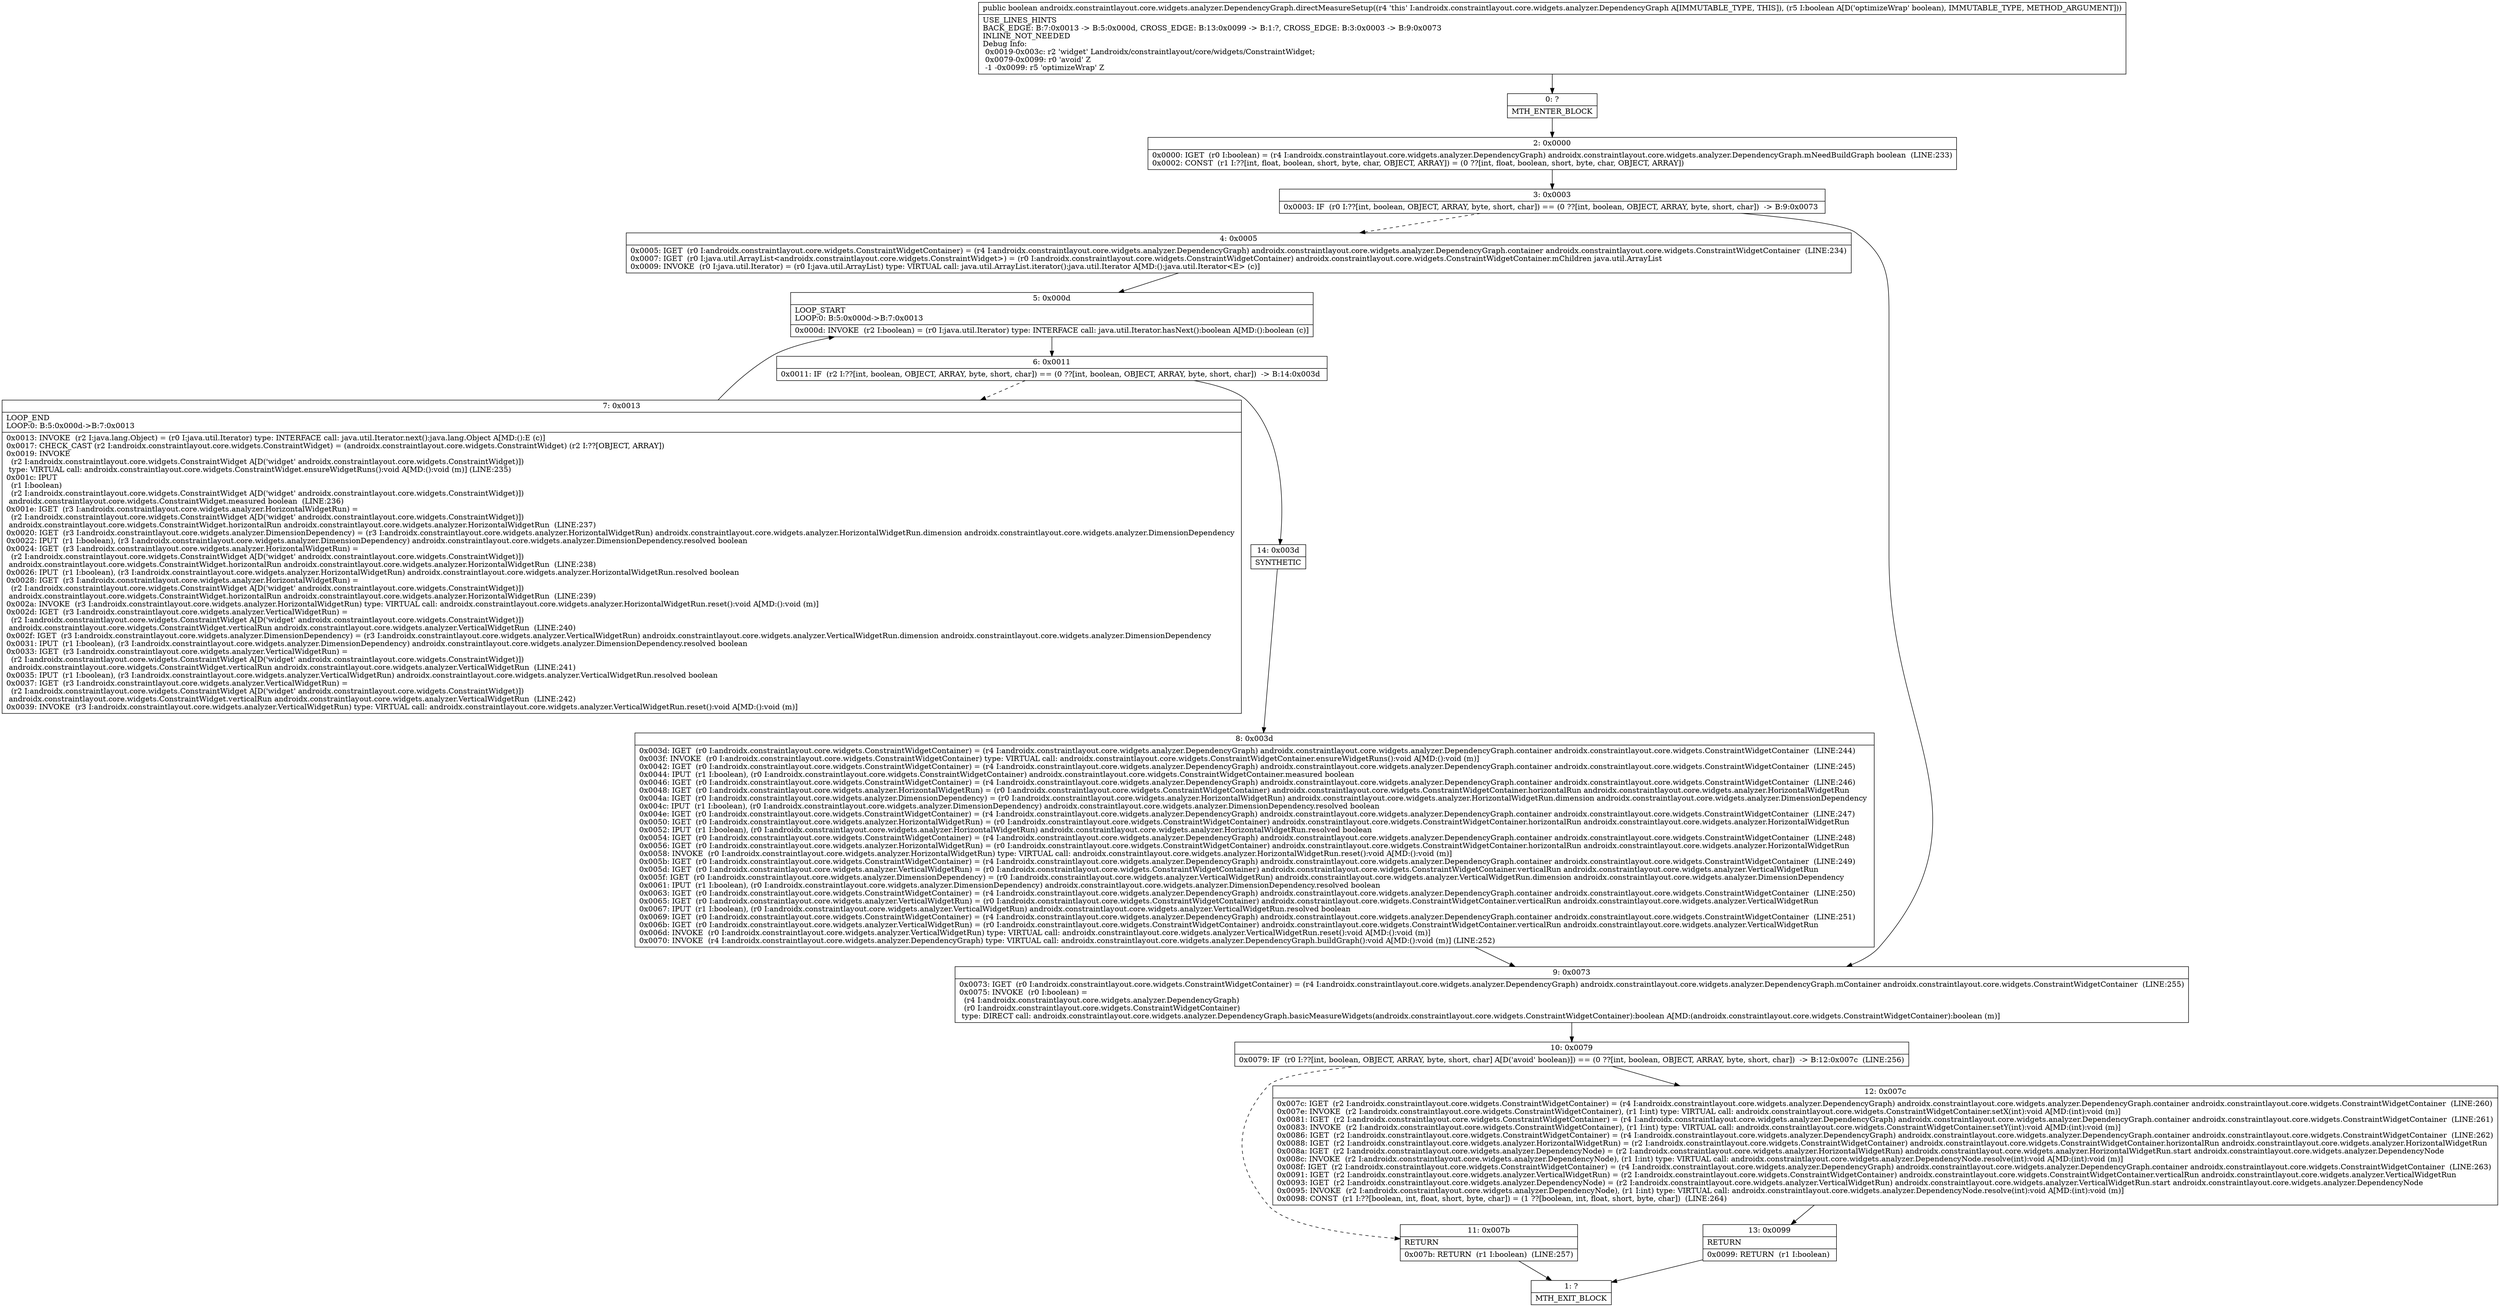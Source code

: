 digraph "CFG forandroidx.constraintlayout.core.widgets.analyzer.DependencyGraph.directMeasureSetup(Z)Z" {
Node_0 [shape=record,label="{0\:\ ?|MTH_ENTER_BLOCK\l}"];
Node_2 [shape=record,label="{2\:\ 0x0000|0x0000: IGET  (r0 I:boolean) = (r4 I:androidx.constraintlayout.core.widgets.analyzer.DependencyGraph) androidx.constraintlayout.core.widgets.analyzer.DependencyGraph.mNeedBuildGraph boolean  (LINE:233)\l0x0002: CONST  (r1 I:??[int, float, boolean, short, byte, char, OBJECT, ARRAY]) = (0 ??[int, float, boolean, short, byte, char, OBJECT, ARRAY]) \l}"];
Node_3 [shape=record,label="{3\:\ 0x0003|0x0003: IF  (r0 I:??[int, boolean, OBJECT, ARRAY, byte, short, char]) == (0 ??[int, boolean, OBJECT, ARRAY, byte, short, char])  \-\> B:9:0x0073 \l}"];
Node_4 [shape=record,label="{4\:\ 0x0005|0x0005: IGET  (r0 I:androidx.constraintlayout.core.widgets.ConstraintWidgetContainer) = (r4 I:androidx.constraintlayout.core.widgets.analyzer.DependencyGraph) androidx.constraintlayout.core.widgets.analyzer.DependencyGraph.container androidx.constraintlayout.core.widgets.ConstraintWidgetContainer  (LINE:234)\l0x0007: IGET  (r0 I:java.util.ArrayList\<androidx.constraintlayout.core.widgets.ConstraintWidget\>) = (r0 I:androidx.constraintlayout.core.widgets.ConstraintWidgetContainer) androidx.constraintlayout.core.widgets.ConstraintWidgetContainer.mChildren java.util.ArrayList \l0x0009: INVOKE  (r0 I:java.util.Iterator) = (r0 I:java.util.ArrayList) type: VIRTUAL call: java.util.ArrayList.iterator():java.util.Iterator A[MD:():java.util.Iterator\<E\> (c)]\l}"];
Node_5 [shape=record,label="{5\:\ 0x000d|LOOP_START\lLOOP:0: B:5:0x000d\-\>B:7:0x0013\l|0x000d: INVOKE  (r2 I:boolean) = (r0 I:java.util.Iterator) type: INTERFACE call: java.util.Iterator.hasNext():boolean A[MD:():boolean (c)]\l}"];
Node_6 [shape=record,label="{6\:\ 0x0011|0x0011: IF  (r2 I:??[int, boolean, OBJECT, ARRAY, byte, short, char]) == (0 ??[int, boolean, OBJECT, ARRAY, byte, short, char])  \-\> B:14:0x003d \l}"];
Node_7 [shape=record,label="{7\:\ 0x0013|LOOP_END\lLOOP:0: B:5:0x000d\-\>B:7:0x0013\l|0x0013: INVOKE  (r2 I:java.lang.Object) = (r0 I:java.util.Iterator) type: INTERFACE call: java.util.Iterator.next():java.lang.Object A[MD:():E (c)]\l0x0017: CHECK_CAST (r2 I:androidx.constraintlayout.core.widgets.ConstraintWidget) = (androidx.constraintlayout.core.widgets.ConstraintWidget) (r2 I:??[OBJECT, ARRAY]) \l0x0019: INVOKE  \l  (r2 I:androidx.constraintlayout.core.widgets.ConstraintWidget A[D('widget' androidx.constraintlayout.core.widgets.ConstraintWidget)])\l type: VIRTUAL call: androidx.constraintlayout.core.widgets.ConstraintWidget.ensureWidgetRuns():void A[MD:():void (m)] (LINE:235)\l0x001c: IPUT  \l  (r1 I:boolean)\l  (r2 I:androidx.constraintlayout.core.widgets.ConstraintWidget A[D('widget' androidx.constraintlayout.core.widgets.ConstraintWidget)])\l androidx.constraintlayout.core.widgets.ConstraintWidget.measured boolean  (LINE:236)\l0x001e: IGET  (r3 I:androidx.constraintlayout.core.widgets.analyzer.HorizontalWidgetRun) = \l  (r2 I:androidx.constraintlayout.core.widgets.ConstraintWidget A[D('widget' androidx.constraintlayout.core.widgets.ConstraintWidget)])\l androidx.constraintlayout.core.widgets.ConstraintWidget.horizontalRun androidx.constraintlayout.core.widgets.analyzer.HorizontalWidgetRun  (LINE:237)\l0x0020: IGET  (r3 I:androidx.constraintlayout.core.widgets.analyzer.DimensionDependency) = (r3 I:androidx.constraintlayout.core.widgets.analyzer.HorizontalWidgetRun) androidx.constraintlayout.core.widgets.analyzer.HorizontalWidgetRun.dimension androidx.constraintlayout.core.widgets.analyzer.DimensionDependency \l0x0022: IPUT  (r1 I:boolean), (r3 I:androidx.constraintlayout.core.widgets.analyzer.DimensionDependency) androidx.constraintlayout.core.widgets.analyzer.DimensionDependency.resolved boolean \l0x0024: IGET  (r3 I:androidx.constraintlayout.core.widgets.analyzer.HorizontalWidgetRun) = \l  (r2 I:androidx.constraintlayout.core.widgets.ConstraintWidget A[D('widget' androidx.constraintlayout.core.widgets.ConstraintWidget)])\l androidx.constraintlayout.core.widgets.ConstraintWidget.horizontalRun androidx.constraintlayout.core.widgets.analyzer.HorizontalWidgetRun  (LINE:238)\l0x0026: IPUT  (r1 I:boolean), (r3 I:androidx.constraintlayout.core.widgets.analyzer.HorizontalWidgetRun) androidx.constraintlayout.core.widgets.analyzer.HorizontalWidgetRun.resolved boolean \l0x0028: IGET  (r3 I:androidx.constraintlayout.core.widgets.analyzer.HorizontalWidgetRun) = \l  (r2 I:androidx.constraintlayout.core.widgets.ConstraintWidget A[D('widget' androidx.constraintlayout.core.widgets.ConstraintWidget)])\l androidx.constraintlayout.core.widgets.ConstraintWidget.horizontalRun androidx.constraintlayout.core.widgets.analyzer.HorizontalWidgetRun  (LINE:239)\l0x002a: INVOKE  (r3 I:androidx.constraintlayout.core.widgets.analyzer.HorizontalWidgetRun) type: VIRTUAL call: androidx.constraintlayout.core.widgets.analyzer.HorizontalWidgetRun.reset():void A[MD:():void (m)]\l0x002d: IGET  (r3 I:androidx.constraintlayout.core.widgets.analyzer.VerticalWidgetRun) = \l  (r2 I:androidx.constraintlayout.core.widgets.ConstraintWidget A[D('widget' androidx.constraintlayout.core.widgets.ConstraintWidget)])\l androidx.constraintlayout.core.widgets.ConstraintWidget.verticalRun androidx.constraintlayout.core.widgets.analyzer.VerticalWidgetRun  (LINE:240)\l0x002f: IGET  (r3 I:androidx.constraintlayout.core.widgets.analyzer.DimensionDependency) = (r3 I:androidx.constraintlayout.core.widgets.analyzer.VerticalWidgetRun) androidx.constraintlayout.core.widgets.analyzer.VerticalWidgetRun.dimension androidx.constraintlayout.core.widgets.analyzer.DimensionDependency \l0x0031: IPUT  (r1 I:boolean), (r3 I:androidx.constraintlayout.core.widgets.analyzer.DimensionDependency) androidx.constraintlayout.core.widgets.analyzer.DimensionDependency.resolved boolean \l0x0033: IGET  (r3 I:androidx.constraintlayout.core.widgets.analyzer.VerticalWidgetRun) = \l  (r2 I:androidx.constraintlayout.core.widgets.ConstraintWidget A[D('widget' androidx.constraintlayout.core.widgets.ConstraintWidget)])\l androidx.constraintlayout.core.widgets.ConstraintWidget.verticalRun androidx.constraintlayout.core.widgets.analyzer.VerticalWidgetRun  (LINE:241)\l0x0035: IPUT  (r1 I:boolean), (r3 I:androidx.constraintlayout.core.widgets.analyzer.VerticalWidgetRun) androidx.constraintlayout.core.widgets.analyzer.VerticalWidgetRun.resolved boolean \l0x0037: IGET  (r3 I:androidx.constraintlayout.core.widgets.analyzer.VerticalWidgetRun) = \l  (r2 I:androidx.constraintlayout.core.widgets.ConstraintWidget A[D('widget' androidx.constraintlayout.core.widgets.ConstraintWidget)])\l androidx.constraintlayout.core.widgets.ConstraintWidget.verticalRun androidx.constraintlayout.core.widgets.analyzer.VerticalWidgetRun  (LINE:242)\l0x0039: INVOKE  (r3 I:androidx.constraintlayout.core.widgets.analyzer.VerticalWidgetRun) type: VIRTUAL call: androidx.constraintlayout.core.widgets.analyzer.VerticalWidgetRun.reset():void A[MD:():void (m)]\l}"];
Node_14 [shape=record,label="{14\:\ 0x003d|SYNTHETIC\l}"];
Node_8 [shape=record,label="{8\:\ 0x003d|0x003d: IGET  (r0 I:androidx.constraintlayout.core.widgets.ConstraintWidgetContainer) = (r4 I:androidx.constraintlayout.core.widgets.analyzer.DependencyGraph) androidx.constraintlayout.core.widgets.analyzer.DependencyGraph.container androidx.constraintlayout.core.widgets.ConstraintWidgetContainer  (LINE:244)\l0x003f: INVOKE  (r0 I:androidx.constraintlayout.core.widgets.ConstraintWidgetContainer) type: VIRTUAL call: androidx.constraintlayout.core.widgets.ConstraintWidgetContainer.ensureWidgetRuns():void A[MD:():void (m)]\l0x0042: IGET  (r0 I:androidx.constraintlayout.core.widgets.ConstraintWidgetContainer) = (r4 I:androidx.constraintlayout.core.widgets.analyzer.DependencyGraph) androidx.constraintlayout.core.widgets.analyzer.DependencyGraph.container androidx.constraintlayout.core.widgets.ConstraintWidgetContainer  (LINE:245)\l0x0044: IPUT  (r1 I:boolean), (r0 I:androidx.constraintlayout.core.widgets.ConstraintWidgetContainer) androidx.constraintlayout.core.widgets.ConstraintWidgetContainer.measured boolean \l0x0046: IGET  (r0 I:androidx.constraintlayout.core.widgets.ConstraintWidgetContainer) = (r4 I:androidx.constraintlayout.core.widgets.analyzer.DependencyGraph) androidx.constraintlayout.core.widgets.analyzer.DependencyGraph.container androidx.constraintlayout.core.widgets.ConstraintWidgetContainer  (LINE:246)\l0x0048: IGET  (r0 I:androidx.constraintlayout.core.widgets.analyzer.HorizontalWidgetRun) = (r0 I:androidx.constraintlayout.core.widgets.ConstraintWidgetContainer) androidx.constraintlayout.core.widgets.ConstraintWidgetContainer.horizontalRun androidx.constraintlayout.core.widgets.analyzer.HorizontalWidgetRun \l0x004a: IGET  (r0 I:androidx.constraintlayout.core.widgets.analyzer.DimensionDependency) = (r0 I:androidx.constraintlayout.core.widgets.analyzer.HorizontalWidgetRun) androidx.constraintlayout.core.widgets.analyzer.HorizontalWidgetRun.dimension androidx.constraintlayout.core.widgets.analyzer.DimensionDependency \l0x004c: IPUT  (r1 I:boolean), (r0 I:androidx.constraintlayout.core.widgets.analyzer.DimensionDependency) androidx.constraintlayout.core.widgets.analyzer.DimensionDependency.resolved boolean \l0x004e: IGET  (r0 I:androidx.constraintlayout.core.widgets.ConstraintWidgetContainer) = (r4 I:androidx.constraintlayout.core.widgets.analyzer.DependencyGraph) androidx.constraintlayout.core.widgets.analyzer.DependencyGraph.container androidx.constraintlayout.core.widgets.ConstraintWidgetContainer  (LINE:247)\l0x0050: IGET  (r0 I:androidx.constraintlayout.core.widgets.analyzer.HorizontalWidgetRun) = (r0 I:androidx.constraintlayout.core.widgets.ConstraintWidgetContainer) androidx.constraintlayout.core.widgets.ConstraintWidgetContainer.horizontalRun androidx.constraintlayout.core.widgets.analyzer.HorizontalWidgetRun \l0x0052: IPUT  (r1 I:boolean), (r0 I:androidx.constraintlayout.core.widgets.analyzer.HorizontalWidgetRun) androidx.constraintlayout.core.widgets.analyzer.HorizontalWidgetRun.resolved boolean \l0x0054: IGET  (r0 I:androidx.constraintlayout.core.widgets.ConstraintWidgetContainer) = (r4 I:androidx.constraintlayout.core.widgets.analyzer.DependencyGraph) androidx.constraintlayout.core.widgets.analyzer.DependencyGraph.container androidx.constraintlayout.core.widgets.ConstraintWidgetContainer  (LINE:248)\l0x0056: IGET  (r0 I:androidx.constraintlayout.core.widgets.analyzer.HorizontalWidgetRun) = (r0 I:androidx.constraintlayout.core.widgets.ConstraintWidgetContainer) androidx.constraintlayout.core.widgets.ConstraintWidgetContainer.horizontalRun androidx.constraintlayout.core.widgets.analyzer.HorizontalWidgetRun \l0x0058: INVOKE  (r0 I:androidx.constraintlayout.core.widgets.analyzer.HorizontalWidgetRun) type: VIRTUAL call: androidx.constraintlayout.core.widgets.analyzer.HorizontalWidgetRun.reset():void A[MD:():void (m)]\l0x005b: IGET  (r0 I:androidx.constraintlayout.core.widgets.ConstraintWidgetContainer) = (r4 I:androidx.constraintlayout.core.widgets.analyzer.DependencyGraph) androidx.constraintlayout.core.widgets.analyzer.DependencyGraph.container androidx.constraintlayout.core.widgets.ConstraintWidgetContainer  (LINE:249)\l0x005d: IGET  (r0 I:androidx.constraintlayout.core.widgets.analyzer.VerticalWidgetRun) = (r0 I:androidx.constraintlayout.core.widgets.ConstraintWidgetContainer) androidx.constraintlayout.core.widgets.ConstraintWidgetContainer.verticalRun androidx.constraintlayout.core.widgets.analyzer.VerticalWidgetRun \l0x005f: IGET  (r0 I:androidx.constraintlayout.core.widgets.analyzer.DimensionDependency) = (r0 I:androidx.constraintlayout.core.widgets.analyzer.VerticalWidgetRun) androidx.constraintlayout.core.widgets.analyzer.VerticalWidgetRun.dimension androidx.constraintlayout.core.widgets.analyzer.DimensionDependency \l0x0061: IPUT  (r1 I:boolean), (r0 I:androidx.constraintlayout.core.widgets.analyzer.DimensionDependency) androidx.constraintlayout.core.widgets.analyzer.DimensionDependency.resolved boolean \l0x0063: IGET  (r0 I:androidx.constraintlayout.core.widgets.ConstraintWidgetContainer) = (r4 I:androidx.constraintlayout.core.widgets.analyzer.DependencyGraph) androidx.constraintlayout.core.widgets.analyzer.DependencyGraph.container androidx.constraintlayout.core.widgets.ConstraintWidgetContainer  (LINE:250)\l0x0065: IGET  (r0 I:androidx.constraintlayout.core.widgets.analyzer.VerticalWidgetRun) = (r0 I:androidx.constraintlayout.core.widgets.ConstraintWidgetContainer) androidx.constraintlayout.core.widgets.ConstraintWidgetContainer.verticalRun androidx.constraintlayout.core.widgets.analyzer.VerticalWidgetRun \l0x0067: IPUT  (r1 I:boolean), (r0 I:androidx.constraintlayout.core.widgets.analyzer.VerticalWidgetRun) androidx.constraintlayout.core.widgets.analyzer.VerticalWidgetRun.resolved boolean \l0x0069: IGET  (r0 I:androidx.constraintlayout.core.widgets.ConstraintWidgetContainer) = (r4 I:androidx.constraintlayout.core.widgets.analyzer.DependencyGraph) androidx.constraintlayout.core.widgets.analyzer.DependencyGraph.container androidx.constraintlayout.core.widgets.ConstraintWidgetContainer  (LINE:251)\l0x006b: IGET  (r0 I:androidx.constraintlayout.core.widgets.analyzer.VerticalWidgetRun) = (r0 I:androidx.constraintlayout.core.widgets.ConstraintWidgetContainer) androidx.constraintlayout.core.widgets.ConstraintWidgetContainer.verticalRun androidx.constraintlayout.core.widgets.analyzer.VerticalWidgetRun \l0x006d: INVOKE  (r0 I:androidx.constraintlayout.core.widgets.analyzer.VerticalWidgetRun) type: VIRTUAL call: androidx.constraintlayout.core.widgets.analyzer.VerticalWidgetRun.reset():void A[MD:():void (m)]\l0x0070: INVOKE  (r4 I:androidx.constraintlayout.core.widgets.analyzer.DependencyGraph) type: VIRTUAL call: androidx.constraintlayout.core.widgets.analyzer.DependencyGraph.buildGraph():void A[MD:():void (m)] (LINE:252)\l}"];
Node_9 [shape=record,label="{9\:\ 0x0073|0x0073: IGET  (r0 I:androidx.constraintlayout.core.widgets.ConstraintWidgetContainer) = (r4 I:androidx.constraintlayout.core.widgets.analyzer.DependencyGraph) androidx.constraintlayout.core.widgets.analyzer.DependencyGraph.mContainer androidx.constraintlayout.core.widgets.ConstraintWidgetContainer  (LINE:255)\l0x0075: INVOKE  (r0 I:boolean) = \l  (r4 I:androidx.constraintlayout.core.widgets.analyzer.DependencyGraph)\l  (r0 I:androidx.constraintlayout.core.widgets.ConstraintWidgetContainer)\l type: DIRECT call: androidx.constraintlayout.core.widgets.analyzer.DependencyGraph.basicMeasureWidgets(androidx.constraintlayout.core.widgets.ConstraintWidgetContainer):boolean A[MD:(androidx.constraintlayout.core.widgets.ConstraintWidgetContainer):boolean (m)]\l}"];
Node_10 [shape=record,label="{10\:\ 0x0079|0x0079: IF  (r0 I:??[int, boolean, OBJECT, ARRAY, byte, short, char] A[D('avoid' boolean)]) == (0 ??[int, boolean, OBJECT, ARRAY, byte, short, char])  \-\> B:12:0x007c  (LINE:256)\l}"];
Node_11 [shape=record,label="{11\:\ 0x007b|RETURN\l|0x007b: RETURN  (r1 I:boolean)  (LINE:257)\l}"];
Node_1 [shape=record,label="{1\:\ ?|MTH_EXIT_BLOCK\l}"];
Node_12 [shape=record,label="{12\:\ 0x007c|0x007c: IGET  (r2 I:androidx.constraintlayout.core.widgets.ConstraintWidgetContainer) = (r4 I:androidx.constraintlayout.core.widgets.analyzer.DependencyGraph) androidx.constraintlayout.core.widgets.analyzer.DependencyGraph.container androidx.constraintlayout.core.widgets.ConstraintWidgetContainer  (LINE:260)\l0x007e: INVOKE  (r2 I:androidx.constraintlayout.core.widgets.ConstraintWidgetContainer), (r1 I:int) type: VIRTUAL call: androidx.constraintlayout.core.widgets.ConstraintWidgetContainer.setX(int):void A[MD:(int):void (m)]\l0x0081: IGET  (r2 I:androidx.constraintlayout.core.widgets.ConstraintWidgetContainer) = (r4 I:androidx.constraintlayout.core.widgets.analyzer.DependencyGraph) androidx.constraintlayout.core.widgets.analyzer.DependencyGraph.container androidx.constraintlayout.core.widgets.ConstraintWidgetContainer  (LINE:261)\l0x0083: INVOKE  (r2 I:androidx.constraintlayout.core.widgets.ConstraintWidgetContainer), (r1 I:int) type: VIRTUAL call: androidx.constraintlayout.core.widgets.ConstraintWidgetContainer.setY(int):void A[MD:(int):void (m)]\l0x0086: IGET  (r2 I:androidx.constraintlayout.core.widgets.ConstraintWidgetContainer) = (r4 I:androidx.constraintlayout.core.widgets.analyzer.DependencyGraph) androidx.constraintlayout.core.widgets.analyzer.DependencyGraph.container androidx.constraintlayout.core.widgets.ConstraintWidgetContainer  (LINE:262)\l0x0088: IGET  (r2 I:androidx.constraintlayout.core.widgets.analyzer.HorizontalWidgetRun) = (r2 I:androidx.constraintlayout.core.widgets.ConstraintWidgetContainer) androidx.constraintlayout.core.widgets.ConstraintWidgetContainer.horizontalRun androidx.constraintlayout.core.widgets.analyzer.HorizontalWidgetRun \l0x008a: IGET  (r2 I:androidx.constraintlayout.core.widgets.analyzer.DependencyNode) = (r2 I:androidx.constraintlayout.core.widgets.analyzer.HorizontalWidgetRun) androidx.constraintlayout.core.widgets.analyzer.HorizontalWidgetRun.start androidx.constraintlayout.core.widgets.analyzer.DependencyNode \l0x008c: INVOKE  (r2 I:androidx.constraintlayout.core.widgets.analyzer.DependencyNode), (r1 I:int) type: VIRTUAL call: androidx.constraintlayout.core.widgets.analyzer.DependencyNode.resolve(int):void A[MD:(int):void (m)]\l0x008f: IGET  (r2 I:androidx.constraintlayout.core.widgets.ConstraintWidgetContainer) = (r4 I:androidx.constraintlayout.core.widgets.analyzer.DependencyGraph) androidx.constraintlayout.core.widgets.analyzer.DependencyGraph.container androidx.constraintlayout.core.widgets.ConstraintWidgetContainer  (LINE:263)\l0x0091: IGET  (r2 I:androidx.constraintlayout.core.widgets.analyzer.VerticalWidgetRun) = (r2 I:androidx.constraintlayout.core.widgets.ConstraintWidgetContainer) androidx.constraintlayout.core.widgets.ConstraintWidgetContainer.verticalRun androidx.constraintlayout.core.widgets.analyzer.VerticalWidgetRun \l0x0093: IGET  (r2 I:androidx.constraintlayout.core.widgets.analyzer.DependencyNode) = (r2 I:androidx.constraintlayout.core.widgets.analyzer.VerticalWidgetRun) androidx.constraintlayout.core.widgets.analyzer.VerticalWidgetRun.start androidx.constraintlayout.core.widgets.analyzer.DependencyNode \l0x0095: INVOKE  (r2 I:androidx.constraintlayout.core.widgets.analyzer.DependencyNode), (r1 I:int) type: VIRTUAL call: androidx.constraintlayout.core.widgets.analyzer.DependencyNode.resolve(int):void A[MD:(int):void (m)]\l0x0098: CONST  (r1 I:??[boolean, int, float, short, byte, char]) = (1 ??[boolean, int, float, short, byte, char])  (LINE:264)\l}"];
Node_13 [shape=record,label="{13\:\ 0x0099|RETURN\l|0x0099: RETURN  (r1 I:boolean) \l}"];
MethodNode[shape=record,label="{public boolean androidx.constraintlayout.core.widgets.analyzer.DependencyGraph.directMeasureSetup((r4 'this' I:androidx.constraintlayout.core.widgets.analyzer.DependencyGraph A[IMMUTABLE_TYPE, THIS]), (r5 I:boolean A[D('optimizeWrap' boolean), IMMUTABLE_TYPE, METHOD_ARGUMENT]))  | USE_LINES_HINTS\lBACK_EDGE: B:7:0x0013 \-\> B:5:0x000d, CROSS_EDGE: B:13:0x0099 \-\> B:1:?, CROSS_EDGE: B:3:0x0003 \-\> B:9:0x0073\lINLINE_NOT_NEEDED\lDebug Info:\l  0x0019\-0x003c: r2 'widget' Landroidx\/constraintlayout\/core\/widgets\/ConstraintWidget;\l  0x0079\-0x0099: r0 'avoid' Z\l  \-1 \-0x0099: r5 'optimizeWrap' Z\l}"];
MethodNode -> Node_0;Node_0 -> Node_2;
Node_2 -> Node_3;
Node_3 -> Node_4[style=dashed];
Node_3 -> Node_9;
Node_4 -> Node_5;
Node_5 -> Node_6;
Node_6 -> Node_7[style=dashed];
Node_6 -> Node_14;
Node_7 -> Node_5;
Node_14 -> Node_8;
Node_8 -> Node_9;
Node_9 -> Node_10;
Node_10 -> Node_11[style=dashed];
Node_10 -> Node_12;
Node_11 -> Node_1;
Node_12 -> Node_13;
Node_13 -> Node_1;
}

